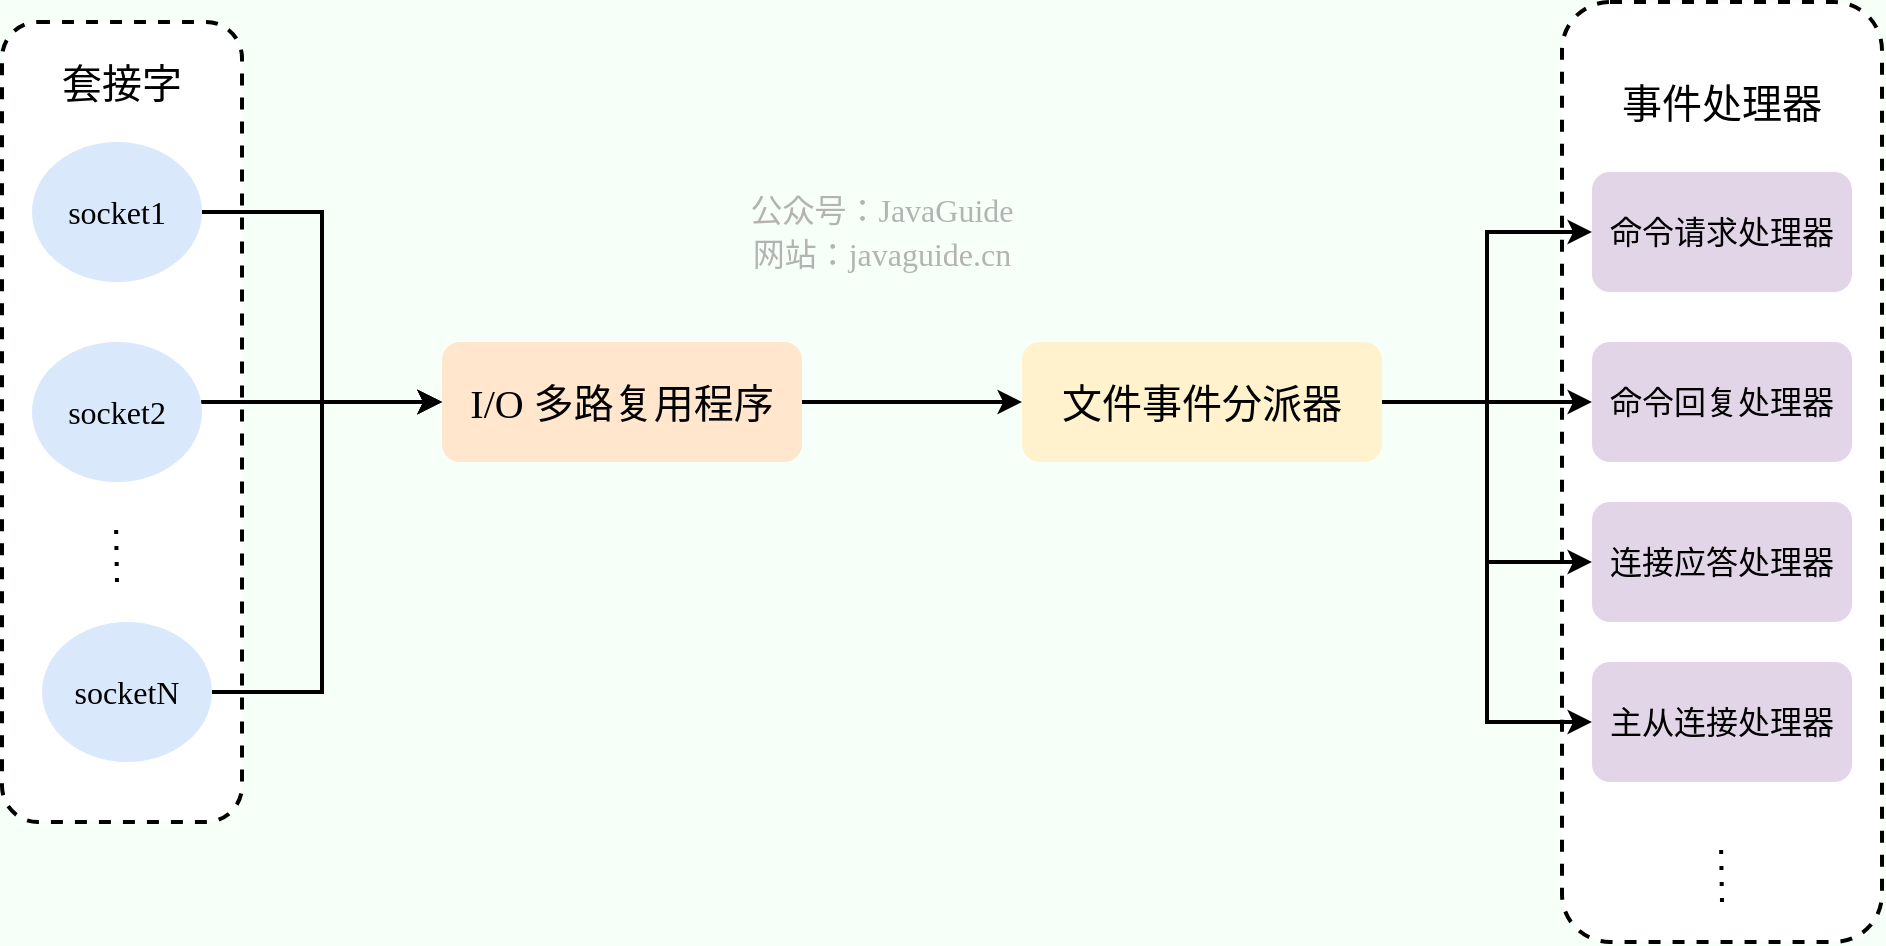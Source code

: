 <mxfile version="20.3.0" type="device"><diagram id="9BE8MdjfxC0TaVaDFPY0" name="Page-1"><mxGraphModel dx="1106" dy="789" grid="1" gridSize="10" guides="1" tooltips="1" connect="1" arrows="1" fold="1" page="1" pageScale="1" pageWidth="1169" pageHeight="1654" background="#F6FFF8" math="0" shadow="0"><root><mxCell id="0"/><mxCell id="1" parent="0"/><mxCell id="esjn_-PRaDdotGpB-ryK-1" value="" style="rounded=1;whiteSpace=wrap;html=1;dashed=1;fontFamily=JetBrains Mono;fontSource=https%3A%2F%2Ffonts.googleapis.com%2Fcss%3Ffamily%3DJetBrains%2BMono;strokeWidth=2;" parent="1" vertex="1"><mxGeometry x="180" y="140" width="120" height="400" as="geometry"/></mxCell><mxCell id="esjn_-PRaDdotGpB-ryK-2" value="套接字" style="text;html=1;strokeColor=none;fillColor=none;align=center;verticalAlign=middle;whiteSpace=wrap;rounded=0;dashed=1;fontSize=20;fontFamily=JetBrains Mono;fontSource=https%3A%2F%2Ffonts.googleapis.com%2Fcss%3Ffamily%3DJetBrains%2BMono;" parent="1" vertex="1"><mxGeometry x="200" y="160" width="80" height="20" as="geometry"/></mxCell><mxCell id="esjn_-PRaDdotGpB-ryK-20" style="edgeStyle=orthogonalEdgeStyle;rounded=0;orthogonalLoop=1;jettySize=auto;html=1;entryX=0;entryY=0.5;entryDx=0;entryDy=0;fontSize=16;fontFamily=JetBrains Mono;fontSource=https%3A%2F%2Ffonts.googleapis.com%2Fcss%3Ffamily%3DJetBrains%2BMono;strokeWidth=2;" parent="1" source="esjn_-PRaDdotGpB-ryK-3" target="esjn_-PRaDdotGpB-ryK-7" edge="1"><mxGeometry relative="1" as="geometry"/></mxCell><mxCell id="esjn_-PRaDdotGpB-ryK-3" value="socket1" style="ellipse;whiteSpace=wrap;html=1;fontSize=16;fillColor=#dae8fc;strokeColor=none;fontFamily=JetBrains Mono;fontSource=https%3A%2F%2Ffonts.googleapis.com%2Fcss%3Ffamily%3DJetBrains%2BMono;" parent="1" vertex="1"><mxGeometry x="195" y="200" width="85" height="70" as="geometry"/></mxCell><mxCell id="esjn_-PRaDdotGpB-ryK-21" style="edgeStyle=orthogonalEdgeStyle;rounded=0;orthogonalLoop=1;jettySize=auto;html=1;entryX=0;entryY=0.5;entryDx=0;entryDy=0;fontSize=16;fontFamily=JetBrains Mono;fontSource=https%3A%2F%2Ffonts.googleapis.com%2Fcss%3Ffamily%3DJetBrains%2BMono;strokeWidth=2;" parent="1" source="esjn_-PRaDdotGpB-ryK-4" target="esjn_-PRaDdotGpB-ryK-7" edge="1"><mxGeometry relative="1" as="geometry"><Array as="points"><mxPoint x="310" y="330"/><mxPoint x="310" y="330"/></Array></mxGeometry></mxCell><mxCell id="esjn_-PRaDdotGpB-ryK-4" value="socket2" style="ellipse;whiteSpace=wrap;html=1;fontSize=16;fillColor=#dae8fc;strokeColor=none;fontFamily=JetBrains Mono;fontSource=https%3A%2F%2Ffonts.googleapis.com%2Fcss%3Ffamily%3DJetBrains%2BMono;" parent="1" vertex="1"><mxGeometry x="195" y="300" width="85" height="70" as="geometry"/></mxCell><mxCell id="esjn_-PRaDdotGpB-ryK-22" style="edgeStyle=orthogonalEdgeStyle;rounded=0;orthogonalLoop=1;jettySize=auto;html=1;fontSize=16;fontFamily=JetBrains Mono;fontSource=https%3A%2F%2Ffonts.googleapis.com%2Fcss%3Ffamily%3DJetBrains%2BMono;strokeWidth=2;" parent="1" source="esjn_-PRaDdotGpB-ryK-5" edge="1"><mxGeometry relative="1" as="geometry"><mxPoint x="400" y="330" as="targetPoint"/><Array as="points"><mxPoint x="340" y="475"/><mxPoint x="340" y="330"/></Array></mxGeometry></mxCell><mxCell id="esjn_-PRaDdotGpB-ryK-5" value="socketN" style="ellipse;whiteSpace=wrap;html=1;fontSize=16;fillColor=#dae8fc;strokeColor=none;fontFamily=JetBrains Mono;fontSource=https%3A%2F%2Ffonts.googleapis.com%2Fcss%3Ffamily%3DJetBrains%2BMono;" parent="1" vertex="1"><mxGeometry x="200" y="440" width="85" height="70" as="geometry"/></mxCell><mxCell id="esjn_-PRaDdotGpB-ryK-6" value="" style="endArrow=none;dashed=1;html=1;dashPattern=1 3;strokeWidth=2;fontSize=20;fontFamily=JetBrains Mono;fontSource=https%3A%2F%2Ffonts.googleapis.com%2Fcss%3Ffamily%3DJetBrains%2BMono;" parent="1" edge="1"><mxGeometry width="50" height="50" relative="1" as="geometry"><mxPoint x="237.5" y="420" as="sourcePoint"/><mxPoint x="237" y="390" as="targetPoint"/></mxGeometry></mxCell><mxCell id="esjn_-PRaDdotGpB-ryK-23" style="edgeStyle=orthogonalEdgeStyle;rounded=0;orthogonalLoop=1;jettySize=auto;html=1;entryX=0;entryY=0.5;entryDx=0;entryDy=0;fontSize=16;fontFamily=JetBrains Mono;fontSource=https%3A%2F%2Ffonts.googleapis.com%2Fcss%3Ffamily%3DJetBrains%2BMono;strokeWidth=2;" parent="1" source="esjn_-PRaDdotGpB-ryK-7" target="esjn_-PRaDdotGpB-ryK-8" edge="1"><mxGeometry relative="1" as="geometry"/></mxCell><mxCell id="esjn_-PRaDdotGpB-ryK-7" value="I/O 多路复用程序" style="rounded=1;whiteSpace=wrap;html=1;fontSize=20;fillColor=#ffe6cc;strokeColor=none;fontFamily=JetBrains Mono;fontSource=https%3A%2F%2Ffonts.googleapis.com%2Fcss%3Ffamily%3DJetBrains%2BMono;" parent="1" vertex="1"><mxGeometry x="400" y="300" width="180" height="60" as="geometry"/></mxCell><mxCell id="esjn_-PRaDdotGpB-ryK-8" value="文件事件分派器" style="rounded=1;whiteSpace=wrap;html=1;fontSize=20;fillColor=#fff2cc;strokeColor=none;fontFamily=JetBrains Mono;fontSource=https%3A%2F%2Ffonts.googleapis.com%2Fcss%3Ffamily%3DJetBrains%2BMono;" parent="1" vertex="1"><mxGeometry x="690" y="300" width="180" height="60" as="geometry"/></mxCell><mxCell id="esjn_-PRaDdotGpB-ryK-9" value="" style="rounded=1;whiteSpace=wrap;html=1;dashed=1;fontFamily=JetBrains Mono;fontSource=https%3A%2F%2Ffonts.googleapis.com%2Fcss%3Ffamily%3DJetBrains%2BMono;strokeWidth=2;" parent="1" vertex="1"><mxGeometry x="960" y="130" width="160" height="470" as="geometry"/></mxCell><mxCell id="esjn_-PRaDdotGpB-ryK-10" value="事件处理器" style="text;html=1;strokeColor=none;fillColor=none;align=center;verticalAlign=middle;whiteSpace=wrap;rounded=0;dashed=1;fontSize=20;fontFamily=JetBrains Mono;fontSource=https%3A%2F%2Ffonts.googleapis.com%2Fcss%3Ffamily%3DJetBrains%2BMono;" parent="1" vertex="1"><mxGeometry x="985" y="170" width="110" height="20" as="geometry"/></mxCell><mxCell id="esjn_-PRaDdotGpB-ryK-14" value="" style="endArrow=none;dashed=1;html=1;dashPattern=1 3;strokeWidth=2;fontSize=20;fontFamily=JetBrains Mono;fontSource=https%3A%2F%2Ffonts.googleapis.com%2Fcss%3Ffamily%3DJetBrains%2BMono;" parent="1" edge="1"><mxGeometry width="50" height="50" relative="1" as="geometry"><mxPoint x="1040" y="580" as="sourcePoint"/><mxPoint x="1039.5" y="550" as="targetPoint"/></mxGeometry></mxCell><mxCell id="esjn_-PRaDdotGpB-ryK-15" value="命令请求处理器" style="rounded=1;whiteSpace=wrap;html=1;fontSize=16;fillColor=#e1d5e7;strokeColor=none;fontFamily=JetBrains Mono;fontSource=https%3A%2F%2Ffonts.googleapis.com%2Fcss%3Ffamily%3DJetBrains%2BMono;" parent="1" vertex="1"><mxGeometry x="975" y="215" width="130" height="60" as="geometry"/></mxCell><mxCell id="esjn_-PRaDdotGpB-ryK-16" value="命令回复处理器" style="rounded=1;whiteSpace=wrap;html=1;fontSize=16;fillColor=#e1d5e7;strokeColor=none;fontFamily=JetBrains Mono;fontSource=https%3A%2F%2Ffonts.googleapis.com%2Fcss%3Ffamily%3DJetBrains%2BMono;" parent="1" vertex="1"><mxGeometry x="975" y="300" width="130" height="60" as="geometry"/></mxCell><mxCell id="esjn_-PRaDdotGpB-ryK-17" value="连接应答处理器" style="rounded=1;whiteSpace=wrap;html=1;fontSize=16;fillColor=#e1d5e7;strokeColor=none;fontFamily=JetBrains Mono;fontSource=https%3A%2F%2Ffonts.googleapis.com%2Fcss%3Ffamily%3DJetBrains%2BMono;" parent="1" vertex="1"><mxGeometry x="975" y="380" width="130" height="60" as="geometry"/></mxCell><mxCell id="esjn_-PRaDdotGpB-ryK-18" value="主从连接处理器" style="rounded=1;whiteSpace=wrap;html=1;fontSize=16;fillColor=#e1d5e7;strokeColor=none;fontFamily=JetBrains Mono;fontSource=https%3A%2F%2Ffonts.googleapis.com%2Fcss%3Ffamily%3DJetBrains%2BMono;" parent="1" vertex="1"><mxGeometry x="975" y="460" width="130" height="60" as="geometry"/></mxCell><mxCell id="esjn_-PRaDdotGpB-ryK-24" style="edgeStyle=orthogonalEdgeStyle;rounded=0;orthogonalLoop=1;jettySize=auto;html=1;entryX=0;entryY=0.5;entryDx=0;entryDy=0;fontSize=16;fontFamily=JetBrains Mono;fontSource=https%3A%2F%2Ffonts.googleapis.com%2Fcss%3Ffamily%3DJetBrains%2BMono;strokeWidth=2;" parent="1" source="esjn_-PRaDdotGpB-ryK-8" target="esjn_-PRaDdotGpB-ryK-15" edge="1"><mxGeometry relative="1" as="geometry"/></mxCell><mxCell id="esjn_-PRaDdotGpB-ryK-25" style="edgeStyle=orthogonalEdgeStyle;rounded=0;orthogonalLoop=1;jettySize=auto;html=1;entryX=0;entryY=0.5;entryDx=0;entryDy=0;fontSize=16;fontFamily=JetBrains Mono;fontSource=https%3A%2F%2Ffonts.googleapis.com%2Fcss%3Ffamily%3DJetBrains%2BMono;strokeWidth=2;" parent="1" source="esjn_-PRaDdotGpB-ryK-8" target="esjn_-PRaDdotGpB-ryK-16" edge="1"><mxGeometry relative="1" as="geometry"/></mxCell><mxCell id="esjn_-PRaDdotGpB-ryK-26" style="edgeStyle=orthogonalEdgeStyle;rounded=0;orthogonalLoop=1;jettySize=auto;html=1;entryX=0;entryY=0.5;entryDx=0;entryDy=0;fontSize=16;fontFamily=JetBrains Mono;fontSource=https%3A%2F%2Ffonts.googleapis.com%2Fcss%3Ffamily%3DJetBrains%2BMono;strokeWidth=2;" parent="1" source="esjn_-PRaDdotGpB-ryK-8" target="esjn_-PRaDdotGpB-ryK-17" edge="1"><mxGeometry relative="1" as="geometry"/></mxCell><mxCell id="esjn_-PRaDdotGpB-ryK-27" style="edgeStyle=orthogonalEdgeStyle;rounded=0;orthogonalLoop=1;jettySize=auto;html=1;entryX=0;entryY=0.5;entryDx=0;entryDy=0;fontSize=16;fontFamily=JetBrains Mono;fontSource=https%3A%2F%2Ffonts.googleapis.com%2Fcss%3Ffamily%3DJetBrains%2BMono;strokeWidth=2;" parent="1" source="esjn_-PRaDdotGpB-ryK-8" target="esjn_-PRaDdotGpB-ryK-18" edge="1"><mxGeometry relative="1" as="geometry"/></mxCell><mxCell id="esjn_-PRaDdotGpB-ryK-28" value="&lt;font style=&quot;font-size: 16px&quot;&gt;公众号：JavaGuide&lt;br&gt;网站：javaguide.cn&lt;/font&gt;" style="text;html=1;strokeColor=none;fillColor=none;align=center;verticalAlign=middle;whiteSpace=wrap;rounded=0;labelBackgroundColor=none;fontSize=18;fontColor=#B3B3B3;rotation=0;sketch=0;shadow=0;fontFamily=JetBrains Mono;fontSource=https%3A%2F%2Ffonts.googleapis.com%2Fcss%3Ffamily%3DJetBrains%2BMono;" parent="1" vertex="1"><mxGeometry x="530" y="240" width="180" height="10" as="geometry"/></mxCell></root></mxGraphModel></diagram></mxfile>